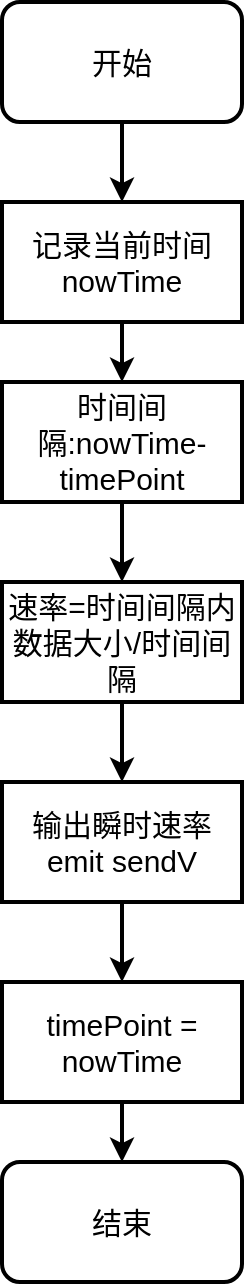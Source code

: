 <mxfile version="20.5.3" type="github">
  <diagram id="C5RBs43oDa-KdzZeNtuy" name="Page-1">
    <mxGraphModel dx="1550" dy="835" grid="1" gridSize="10" guides="1" tooltips="1" connect="1" arrows="1" fold="1" page="1" pageScale="1" pageWidth="827" pageHeight="1169" math="0" shadow="0">
      <root>
        <mxCell id="WIyWlLk6GJQsqaUBKTNV-0" />
        <mxCell id="WIyWlLk6GJQsqaUBKTNV-1" parent="WIyWlLk6GJQsqaUBKTNV-0" />
        <mxCell id="aFGdYoABkkAx0x-oODeR-4" style="edgeStyle=orthogonalEdgeStyle;rounded=0;orthogonalLoop=1;jettySize=auto;html=1;exitX=0.5;exitY=1;exitDx=0;exitDy=0;strokeWidth=2;fontSize=15;" edge="1" parent="WIyWlLk6GJQsqaUBKTNV-1" source="aFGdYoABkkAx0x-oODeR-0" target="aFGdYoABkkAx0x-oODeR-3">
          <mxGeometry relative="1" as="geometry" />
        </mxCell>
        <mxCell id="aFGdYoABkkAx0x-oODeR-0" value="开始" style="rounded=1;whiteSpace=wrap;html=1;strokeWidth=2;fontSize=15;" vertex="1" parent="WIyWlLk6GJQsqaUBKTNV-1">
          <mxGeometry x="270" y="140" width="120" height="60" as="geometry" />
        </mxCell>
        <mxCell id="aFGdYoABkkAx0x-oODeR-6" value="" style="edgeStyle=orthogonalEdgeStyle;rounded=0;orthogonalLoop=1;jettySize=auto;html=1;strokeWidth=2;fontSize=15;" edge="1" parent="WIyWlLk6GJQsqaUBKTNV-1" source="aFGdYoABkkAx0x-oODeR-3" target="aFGdYoABkkAx0x-oODeR-5">
          <mxGeometry relative="1" as="geometry" />
        </mxCell>
        <mxCell id="aFGdYoABkkAx0x-oODeR-3" value="记录当前时间&lt;br style=&quot;font-size: 15px;&quot;&gt;nowTime" style="rounded=0;whiteSpace=wrap;html=1;strokeWidth=2;fontSize=15;" vertex="1" parent="WIyWlLk6GJQsqaUBKTNV-1">
          <mxGeometry x="270" y="240" width="120" height="60" as="geometry" />
        </mxCell>
        <mxCell id="aFGdYoABkkAx0x-oODeR-8" style="edgeStyle=orthogonalEdgeStyle;rounded=0;orthogonalLoop=1;jettySize=auto;html=1;exitX=0.5;exitY=1;exitDx=0;exitDy=0;strokeWidth=2;fontSize=15;" edge="1" parent="WIyWlLk6GJQsqaUBKTNV-1" source="aFGdYoABkkAx0x-oODeR-5" target="aFGdYoABkkAx0x-oODeR-7">
          <mxGeometry relative="1" as="geometry" />
        </mxCell>
        <mxCell id="aFGdYoABkkAx0x-oODeR-5" value="时间间隔:nowTime-timePoint" style="rounded=0;whiteSpace=wrap;html=1;strokeWidth=2;fontSize=15;" vertex="1" parent="WIyWlLk6GJQsqaUBKTNV-1">
          <mxGeometry x="270" y="330" width="120" height="60" as="geometry" />
        </mxCell>
        <mxCell id="aFGdYoABkkAx0x-oODeR-10" value="" style="edgeStyle=orthogonalEdgeStyle;rounded=0;orthogonalLoop=1;jettySize=auto;html=1;strokeWidth=2;fontSize=15;" edge="1" parent="WIyWlLk6GJQsqaUBKTNV-1" source="aFGdYoABkkAx0x-oODeR-7" target="aFGdYoABkkAx0x-oODeR-9">
          <mxGeometry relative="1" as="geometry" />
        </mxCell>
        <mxCell id="aFGdYoABkkAx0x-oODeR-7" value="速率=时间间隔内数据大小/时间间隔" style="rounded=0;whiteSpace=wrap;html=1;strokeWidth=2;fontSize=15;" vertex="1" parent="WIyWlLk6GJQsqaUBKTNV-1">
          <mxGeometry x="270" y="430" width="120" height="60" as="geometry" />
        </mxCell>
        <mxCell id="aFGdYoABkkAx0x-oODeR-12" style="edgeStyle=orthogonalEdgeStyle;rounded=0;orthogonalLoop=1;jettySize=auto;html=1;exitX=0.5;exitY=1;exitDx=0;exitDy=0;strokeWidth=2;fontSize=15;" edge="1" parent="WIyWlLk6GJQsqaUBKTNV-1" source="aFGdYoABkkAx0x-oODeR-9" target="aFGdYoABkkAx0x-oODeR-11">
          <mxGeometry relative="1" as="geometry" />
        </mxCell>
        <mxCell id="aFGdYoABkkAx0x-oODeR-9" value="输出瞬时速率&lt;br style=&quot;font-size: 15px;&quot;&gt;emit sendV" style="rounded=0;whiteSpace=wrap;html=1;strokeWidth=2;fontSize=15;" vertex="1" parent="WIyWlLk6GJQsqaUBKTNV-1">
          <mxGeometry x="270" y="530" width="120" height="60" as="geometry" />
        </mxCell>
        <mxCell id="aFGdYoABkkAx0x-oODeR-14" style="edgeStyle=orthogonalEdgeStyle;rounded=0;orthogonalLoop=1;jettySize=auto;html=1;exitX=0.5;exitY=1;exitDx=0;exitDy=0;entryX=0.5;entryY=0;entryDx=0;entryDy=0;strokeWidth=2;fontSize=15;" edge="1" parent="WIyWlLk6GJQsqaUBKTNV-1" source="aFGdYoABkkAx0x-oODeR-11" target="aFGdYoABkkAx0x-oODeR-13">
          <mxGeometry relative="1" as="geometry" />
        </mxCell>
        <mxCell id="aFGdYoABkkAx0x-oODeR-11" value="timePoint = nowTime" style="rounded=0;whiteSpace=wrap;html=1;strokeWidth=2;fontSize=15;" vertex="1" parent="WIyWlLk6GJQsqaUBKTNV-1">
          <mxGeometry x="270" y="630" width="120" height="60" as="geometry" />
        </mxCell>
        <mxCell id="aFGdYoABkkAx0x-oODeR-13" value="结束" style="rounded=1;whiteSpace=wrap;html=1;strokeWidth=2;fontSize=15;" vertex="1" parent="WIyWlLk6GJQsqaUBKTNV-1">
          <mxGeometry x="270" y="720" width="120" height="60" as="geometry" />
        </mxCell>
      </root>
    </mxGraphModel>
  </diagram>
</mxfile>

